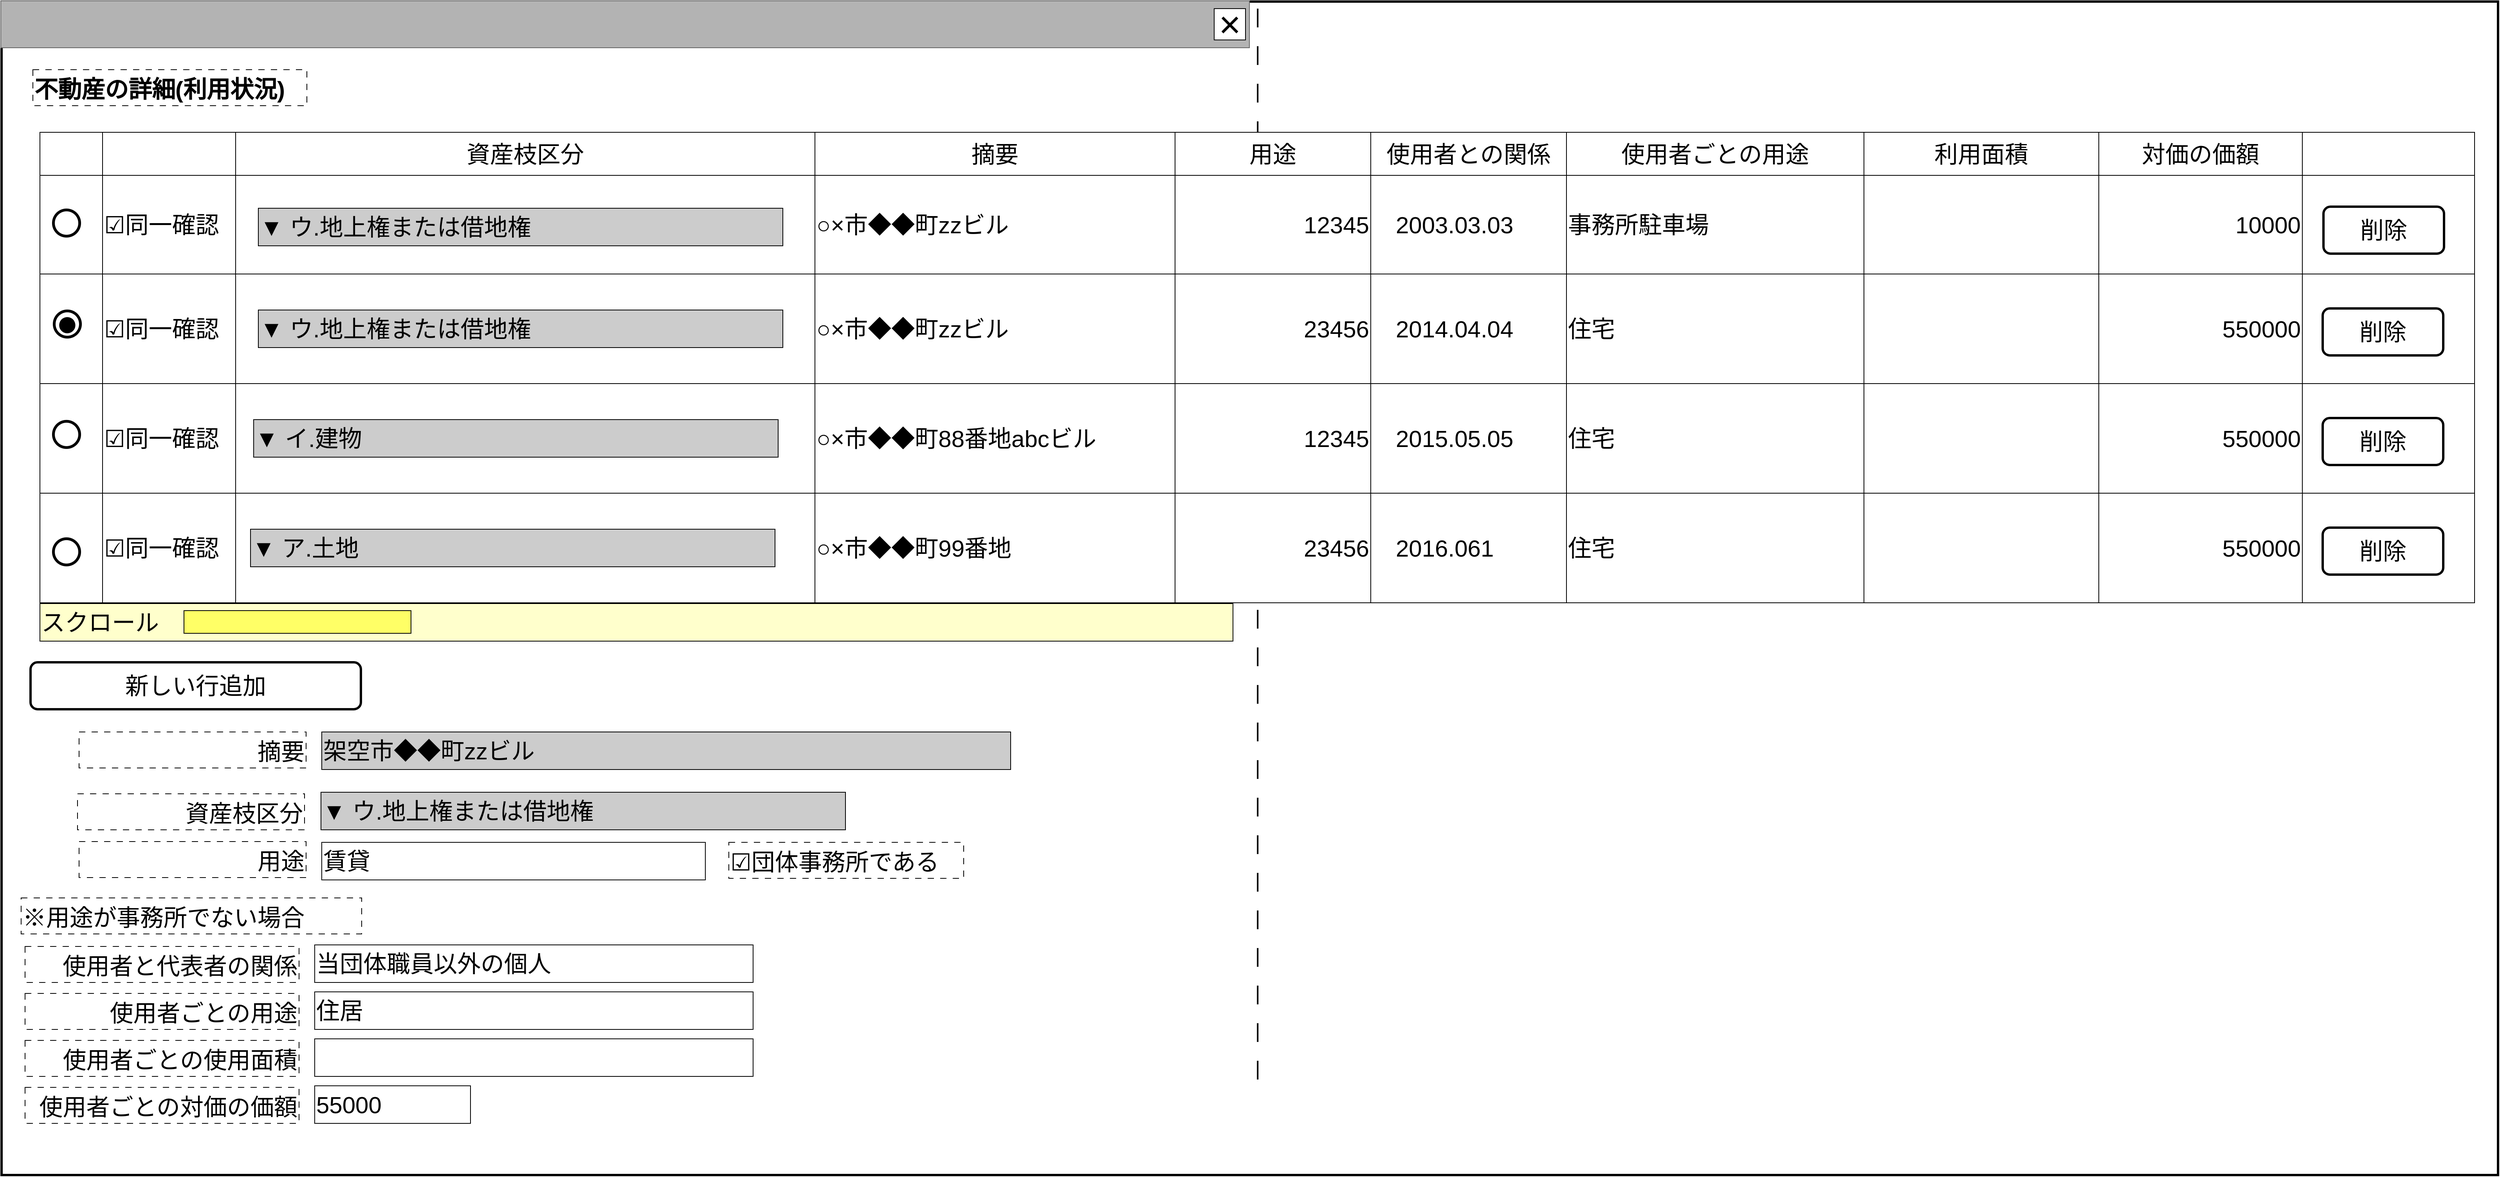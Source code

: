 <mxfile version="23.1.5" type="device">
  <diagram name="ページ1" id="LE8fIzdrHe0wcv1LTvfw">
    <mxGraphModel dx="2887" dy="1727" grid="1" gridSize="10" guides="1" tooltips="1" connect="1" arrows="1" fold="1" page="1" pageScale="1" pageWidth="1600" pageHeight="1200" math="0" shadow="0">
      <root>
        <mxCell id="0" />
        <mxCell id="cFaB45KztUIKXS-_cTrr-4" value="背景" style="locked=1;" parent="0" visible="0" />
        <mxCell id="cFaB45KztUIKXS-_cTrr-5" value="" style="rounded=0;whiteSpace=wrap;html=1;strokeWidth=3;" parent="cFaB45KztUIKXS-_cTrr-4" vertex="1">
          <mxGeometry x="1" y="1" width="1595" height="1180" as="geometry" />
        </mxCell>
        <mxCell id="cFaB45KztUIKXS-_cTrr-6" value="" style="rounded=0;whiteSpace=wrap;html=1;fillColor=#B3B3B3;fontColor=#333333;strokeColor=#666666;" parent="cFaB45KztUIKXS-_cTrr-4" vertex="1">
          <mxGeometry width="1595" height="60" as="geometry" />
        </mxCell>
        <mxCell id="cFaB45KztUIKXS-_cTrr-7" value="&lt;font style=&quot;font-size: 48px;&quot;&gt;×&lt;/font&gt;" style="rounded=0;whiteSpace=wrap;html=1;" parent="cFaB45KztUIKXS-_cTrr-4" vertex="1">
          <mxGeometry x="1550" y="10" width="40" height="40" as="geometry" />
        </mxCell>
        <mxCell id="cFaB45KztUIKXS-_cTrr-8" value="" style="rounded=0;whiteSpace=wrap;html=1;" parent="cFaB45KztUIKXS-_cTrr-4" vertex="1">
          <mxGeometry x="830" y="670" width="120" height="60" as="geometry" />
        </mxCell>
        <mxCell id="cFaB45KztUIKXS-_cTrr-9" value="ウインドウ" style="locked=1;" parent="0" />
        <mxCell id="cFaB45KztUIKXS-_cTrr-10" value="" style="rounded=0;whiteSpace=wrap;html=1;strokeWidth=3;" parent="cFaB45KztUIKXS-_cTrr-9" vertex="1">
          <mxGeometry x="1" y="1" width="3189" height="1499" as="geometry" />
        </mxCell>
        <mxCell id="cFaB45KztUIKXS-_cTrr-11" value="" style="rounded=0;whiteSpace=wrap;html=1;fillColor=#B3B3B3;fontColor=#333333;strokeColor=#666666;" parent="cFaB45KztUIKXS-_cTrr-9" vertex="1">
          <mxGeometry width="1595" height="60" as="geometry" />
        </mxCell>
        <mxCell id="vKDBNKoQQVE-0nd1KgR7-112" value="" style="line;strokeWidth=2;direction=south;html=1;dashed=1;dashPattern=12 12;" parent="cFaB45KztUIKXS-_cTrr-9" vertex="1">
          <mxGeometry x="1600" y="10" width="11.12" height="1380" as="geometry" />
        </mxCell>
        <mxCell id="cFaB45KztUIKXS-_cTrr-12" value="&lt;font style=&quot;font-size: 48px;&quot;&gt;×&lt;/font&gt;" style="rounded=0;whiteSpace=wrap;html=1;" parent="cFaB45KztUIKXS-_cTrr-9" vertex="1">
          <mxGeometry x="1550" y="10" width="40" height="40" as="geometry" />
        </mxCell>
        <mxCell id="cFaB45KztUIKXS-_cTrr-14" value="名称未設定レイヤ" style="" parent="0" />
        <mxCell id="MNBDOkLmKyp370uUvyu1-0" value="&lt;span style=&quot;font-size: 30px;&quot;&gt;摘要&lt;/span&gt;" style="rounded=0;whiteSpace=wrap;html=1;align=right;dashed=1;dashPattern=8 8;verticalAlign=bottom;" parent="cFaB45KztUIKXS-_cTrr-14" vertex="1">
          <mxGeometry x="100" y="934" width="290" height="46" as="geometry" />
        </mxCell>
        <mxCell id="MNBDOkLmKyp370uUvyu1-1" value="&lt;span style=&quot;font-size: 30px;&quot;&gt;架空市◆◆町zzビル&lt;/span&gt;" style="rounded=0;whiteSpace=wrap;html=1;align=left;fillColor=#CCCCCC;" parent="cFaB45KztUIKXS-_cTrr-14" vertex="1">
          <mxGeometry x="410" y="934" width="880" height="48" as="geometry" />
        </mxCell>
        <mxCell id="MNBDOkLmKyp370uUvyu1-2" value="&lt;span style=&quot;font-size: 30px;&quot;&gt;資産枝区分&lt;/span&gt;" style="rounded=0;whiteSpace=wrap;html=1;align=right;dashed=1;dashPattern=8 8;verticalAlign=bottom;" parent="cFaB45KztUIKXS-_cTrr-14" vertex="1">
          <mxGeometry x="98" y="1013" width="290" height="46" as="geometry" />
        </mxCell>
        <mxCell id="MNBDOkLmKyp370uUvyu1-3" value="&lt;div style=&quot;font-size: 30px;&quot;&gt;&lt;font style=&quot;border-color: var(--border-color);&quot;&gt;▼ ウ.&lt;/font&gt;地上権または借地権&lt;br&gt;&lt;/div&gt;" style="rounded=0;whiteSpace=wrap;html=1;align=left;fillColor=#CCCCCC;" parent="cFaB45KztUIKXS-_cTrr-14" vertex="1">
          <mxGeometry x="409" y="1011" width="670" height="48" as="geometry" />
        </mxCell>
        <mxCell id="MNBDOkLmKyp370uUvyu1-4" value="&lt;span style=&quot;font-size: 30px;&quot;&gt;用途&lt;/span&gt;" style="rounded=0;whiteSpace=wrap;html=1;align=right;dashed=1;dashPattern=8 8;verticalAlign=bottom;" parent="cFaB45KztUIKXS-_cTrr-14" vertex="1">
          <mxGeometry x="100" y="1074" width="290" height="46" as="geometry" />
        </mxCell>
        <mxCell id="MNBDOkLmKyp370uUvyu1-5" value="&lt;span style=&quot;font-size: 30px;&quot;&gt;賃貸&lt;/span&gt;" style="rounded=0;whiteSpace=wrap;html=1;align=left;" parent="cFaB45KztUIKXS-_cTrr-14" vertex="1">
          <mxGeometry x="410" y="1075" width="490" height="48" as="geometry" />
        </mxCell>
        <mxCell id="MNBDOkLmKyp370uUvyu1-6" value="&lt;span style=&quot;font-size: 30px;&quot;&gt;使用者と代表者の関係&lt;/span&gt;" style="rounded=0;whiteSpace=wrap;html=1;align=right;dashed=1;dashPattern=8 8;verticalAlign=bottom;" parent="cFaB45KztUIKXS-_cTrr-14" vertex="1">
          <mxGeometry x="31" y="1208" width="350" height="46" as="geometry" />
        </mxCell>
        <mxCell id="MNBDOkLmKyp370uUvyu1-7" value="&lt;span style=&quot;font-size: 30px;&quot;&gt;当団体職員以外の個人&lt;/span&gt;" style="rounded=0;whiteSpace=wrap;html=1;align=left;" parent="cFaB45KztUIKXS-_cTrr-14" vertex="1">
          <mxGeometry x="401" y="1206" width="560" height="48" as="geometry" />
        </mxCell>
        <mxCell id="MNBDOkLmKyp370uUvyu1-8" value="&lt;span style=&quot;font-size: 30px;&quot;&gt;☑団体事務所である&lt;/span&gt;" style="rounded=0;whiteSpace=wrap;html=1;align=left;dashed=1;dashPattern=8 8;verticalAlign=bottom;" parent="cFaB45KztUIKXS-_cTrr-14" vertex="1">
          <mxGeometry x="930" y="1075" width="300" height="46" as="geometry" />
        </mxCell>
        <mxCell id="MNBDOkLmKyp370uUvyu1-9" value="&lt;span style=&quot;font-size: 30px;&quot;&gt;※用途が事務所でない場合&lt;/span&gt;" style="rounded=0;whiteSpace=wrap;html=1;align=left;dashed=1;dashPattern=8 8;verticalAlign=bottom;" parent="cFaB45KztUIKXS-_cTrr-14" vertex="1">
          <mxGeometry x="26" y="1146" width="435" height="46" as="geometry" />
        </mxCell>
        <mxCell id="MNBDOkLmKyp370uUvyu1-10" value="&lt;span style=&quot;font-size: 30px;&quot;&gt;使用者ごとの用途&lt;/span&gt;" style="rounded=0;whiteSpace=wrap;html=1;align=right;dashed=1;dashPattern=8 8;verticalAlign=bottom;" parent="cFaB45KztUIKXS-_cTrr-14" vertex="1">
          <mxGeometry x="31" y="1268" width="350" height="46" as="geometry" />
        </mxCell>
        <mxCell id="MNBDOkLmKyp370uUvyu1-11" value="&lt;span style=&quot;font-size: 30px;&quot;&gt;住居&lt;/span&gt;" style="rounded=0;whiteSpace=wrap;html=1;align=left;" parent="cFaB45KztUIKXS-_cTrr-14" vertex="1">
          <mxGeometry x="401" y="1266" width="560" height="48" as="geometry" />
        </mxCell>
        <mxCell id="MNBDOkLmKyp370uUvyu1-12" value="&lt;span style=&quot;font-size: 30px;&quot;&gt;使用者ごとの使用面積&lt;/span&gt;" style="rounded=0;whiteSpace=wrap;html=1;align=right;dashed=1;dashPattern=8 8;verticalAlign=bottom;" parent="cFaB45KztUIKXS-_cTrr-14" vertex="1">
          <mxGeometry x="31" y="1328" width="350" height="46" as="geometry" />
        </mxCell>
        <mxCell id="MNBDOkLmKyp370uUvyu1-13" value="" style="rounded=0;whiteSpace=wrap;html=1;align=left;" parent="cFaB45KztUIKXS-_cTrr-14" vertex="1">
          <mxGeometry x="401" y="1326" width="560" height="48" as="geometry" />
        </mxCell>
        <mxCell id="MNBDOkLmKyp370uUvyu1-14" value="&lt;span style=&quot;font-size: 30px;&quot;&gt;使用者ごとの対価の価額&lt;/span&gt;" style="rounded=0;whiteSpace=wrap;html=1;align=right;dashed=1;dashPattern=8 8;verticalAlign=bottom;" parent="cFaB45KztUIKXS-_cTrr-14" vertex="1">
          <mxGeometry x="31" y="1388" width="350" height="46" as="geometry" />
        </mxCell>
        <mxCell id="MNBDOkLmKyp370uUvyu1-15" value="&lt;span style=&quot;font-size: 30px;&quot;&gt;55000&lt;/span&gt;" style="rounded=0;whiteSpace=wrap;html=1;align=left;" parent="cFaB45KztUIKXS-_cTrr-14" vertex="1">
          <mxGeometry x="401" y="1386" width="199" height="48" as="geometry" />
        </mxCell>
        <mxCell id="9sMl6L739WgnOgY0esKW-0" value="" style="childLayout=tableLayout;recursiveResize=0;shadow=0;fillColor=default;align=left;" parent="cFaB45KztUIKXS-_cTrr-14" vertex="1">
          <mxGeometry x="50" y="168" width="3110" height="601" as="geometry" />
        </mxCell>
        <mxCell id="9sMl6L739WgnOgY0esKW-1" value="" style="shape=tableRow;horizontal=0;startSize=0;swimlaneHead=0;swimlaneBody=0;top=0;left=0;bottom=0;right=0;dropTarget=0;collapsible=0;recursiveResize=0;expand=0;fontStyle=0;fillColor=none;strokeColor=inherit;" parent="9sMl6L739WgnOgY0esKW-0" vertex="1">
          <mxGeometry width="3110" height="55" as="geometry" />
        </mxCell>
        <mxCell id="9sMl6L739WgnOgY0esKW-2" value="" style="connectable=0;recursiveResize=0;strokeColor=inherit;fillColor=none;align=center;whiteSpace=wrap;html=1;" parent="9sMl6L739WgnOgY0esKW-1" vertex="1">
          <mxGeometry width="80" height="55" as="geometry">
            <mxRectangle width="80" height="55" as="alternateBounds" />
          </mxGeometry>
        </mxCell>
        <mxCell id="9sMl6L739WgnOgY0esKW-3" style="connectable=0;recursiveResize=0;strokeColor=inherit;fillColor=none;align=center;whiteSpace=wrap;html=1;" parent="9sMl6L739WgnOgY0esKW-1" vertex="1">
          <mxGeometry x="80" width="170" height="55" as="geometry">
            <mxRectangle width="170" height="55" as="alternateBounds" />
          </mxGeometry>
        </mxCell>
        <mxCell id="9sMl6L739WgnOgY0esKW-4" value="&lt;span style=&quot;font-size: 30px;&quot;&gt;資産枝区分&lt;/span&gt;" style="connectable=0;recursiveResize=0;strokeColor=inherit;fillColor=none;align=center;whiteSpace=wrap;html=1;" parent="9sMl6L739WgnOgY0esKW-1" vertex="1">
          <mxGeometry x="250" width="740" height="55" as="geometry">
            <mxRectangle width="740" height="55" as="alternateBounds" />
          </mxGeometry>
        </mxCell>
        <mxCell id="9sMl6L739WgnOgY0esKW-5" value="&lt;span style=&quot;font-size: 30px;&quot;&gt;摘要&lt;/span&gt;" style="connectable=0;recursiveResize=0;strokeColor=inherit;fillColor=none;align=center;whiteSpace=wrap;html=1;" parent="9sMl6L739WgnOgY0esKW-1" vertex="1">
          <mxGeometry x="990" width="460" height="55" as="geometry">
            <mxRectangle width="460" height="55" as="alternateBounds" />
          </mxGeometry>
        </mxCell>
        <mxCell id="9sMl6L739WgnOgY0esKW-6" value="&lt;span style=&quot;font-size: 30px;&quot;&gt;用途&lt;/span&gt;" style="connectable=0;recursiveResize=0;strokeColor=inherit;fillColor=none;align=center;whiteSpace=wrap;html=1;" parent="9sMl6L739WgnOgY0esKW-1" vertex="1">
          <mxGeometry x="1450" width="250" height="55" as="geometry">
            <mxRectangle width="250" height="55" as="alternateBounds" />
          </mxGeometry>
        </mxCell>
        <mxCell id="9sMl6L739WgnOgY0esKW-7" value="&lt;span style=&quot;font-size: 30px;&quot;&gt;使用者との関係&lt;/span&gt;" style="connectable=0;recursiveResize=0;strokeColor=inherit;fillColor=none;align=center;whiteSpace=wrap;html=1;" parent="9sMl6L739WgnOgY0esKW-1" vertex="1">
          <mxGeometry x="1700" width="250" height="55" as="geometry">
            <mxRectangle width="250" height="55" as="alternateBounds" />
          </mxGeometry>
        </mxCell>
        <mxCell id="9sMl6L739WgnOgY0esKW-8" value="&lt;font style=&quot;font-size: 30px;&quot;&gt;使用者ごとの用途&lt;/font&gt;" style="connectable=0;recursiveResize=0;strokeColor=inherit;fillColor=none;align=center;whiteSpace=wrap;html=1;" parent="9sMl6L739WgnOgY0esKW-1" vertex="1">
          <mxGeometry x="1950" width="380" height="55" as="geometry">
            <mxRectangle width="380" height="55" as="alternateBounds" />
          </mxGeometry>
        </mxCell>
        <mxCell id="9sMl6L739WgnOgY0esKW-9" value="&lt;font style=&quot;font-size: 30px;&quot;&gt;利用面積&lt;/font&gt;" style="connectable=0;recursiveResize=0;strokeColor=inherit;fillColor=none;align=center;whiteSpace=wrap;html=1;" parent="9sMl6L739WgnOgY0esKW-1" vertex="1">
          <mxGeometry x="2330" width="300" height="55" as="geometry">
            <mxRectangle width="300" height="55" as="alternateBounds" />
          </mxGeometry>
        </mxCell>
        <mxCell id="9sMl6L739WgnOgY0esKW-10" value="&lt;font style=&quot;font-size: 30px;&quot;&gt;対価の価額&lt;/font&gt;" style="connectable=0;recursiveResize=0;strokeColor=inherit;fillColor=none;align=center;whiteSpace=wrap;html=1;" parent="9sMl6L739WgnOgY0esKW-1" vertex="1">
          <mxGeometry x="2630" width="260" height="55" as="geometry">
            <mxRectangle width="260" height="55" as="alternateBounds" />
          </mxGeometry>
        </mxCell>
        <mxCell id="9sMl6L739WgnOgY0esKW-60" style="connectable=0;recursiveResize=0;strokeColor=inherit;fillColor=none;align=center;whiteSpace=wrap;html=1;" parent="9sMl6L739WgnOgY0esKW-1" vertex="1">
          <mxGeometry x="2890" width="220" height="55" as="geometry">
            <mxRectangle width="220" height="55" as="alternateBounds" />
          </mxGeometry>
        </mxCell>
        <mxCell id="9sMl6L739WgnOgY0esKW-11" style="shape=tableRow;horizontal=0;startSize=0;swimlaneHead=0;swimlaneBody=0;top=0;left=0;bottom=0;right=0;dropTarget=0;collapsible=0;recursiveResize=0;expand=0;fontStyle=0;fillColor=none;strokeColor=inherit;" parent="9sMl6L739WgnOgY0esKW-0" vertex="1">
          <mxGeometry y="55" width="3110" height="126" as="geometry" />
        </mxCell>
        <mxCell id="9sMl6L739WgnOgY0esKW-12" value="" style="connectable=0;recursiveResize=0;strokeColor=inherit;fillColor=none;align=left;whiteSpace=wrap;html=1;" parent="9sMl6L739WgnOgY0esKW-11" vertex="1">
          <mxGeometry width="80" height="126" as="geometry">
            <mxRectangle width="80" height="126" as="alternateBounds" />
          </mxGeometry>
        </mxCell>
        <mxCell id="9sMl6L739WgnOgY0esKW-13" value="&lt;font style=&quot;font-size: 30px;&quot;&gt;☑同一確認&lt;/font&gt;" style="connectable=0;recursiveResize=0;strokeColor=inherit;fillColor=none;align=left;whiteSpace=wrap;html=1;" parent="9sMl6L739WgnOgY0esKW-11" vertex="1">
          <mxGeometry x="80" width="170" height="126" as="geometry">
            <mxRectangle width="170" height="126" as="alternateBounds" />
          </mxGeometry>
        </mxCell>
        <mxCell id="9sMl6L739WgnOgY0esKW-14" value="" style="connectable=0;recursiveResize=0;strokeColor=inherit;fillColor=none;align=right;whiteSpace=wrap;html=1;" parent="9sMl6L739WgnOgY0esKW-11" vertex="1">
          <mxGeometry x="250" width="740" height="126" as="geometry">
            <mxRectangle width="740" height="126" as="alternateBounds" />
          </mxGeometry>
        </mxCell>
        <mxCell id="9sMl6L739WgnOgY0esKW-15" value="&lt;span style=&quot;font-size: 30px;&quot;&gt;○×市◆◆町zzビル&lt;/span&gt;" style="connectable=0;recursiveResize=0;strokeColor=inherit;fillColor=none;align=left;whiteSpace=wrap;html=1;" parent="9sMl6L739WgnOgY0esKW-11" vertex="1">
          <mxGeometry x="990" width="460" height="126" as="geometry">
            <mxRectangle width="460" height="126" as="alternateBounds" />
          </mxGeometry>
        </mxCell>
        <mxCell id="9sMl6L739WgnOgY0esKW-16" value="&lt;font style=&quot;font-size: 30px;&quot;&gt;12345　&lt;/font&gt;" style="connectable=0;recursiveResize=0;strokeColor=inherit;fillColor=none;align=right;whiteSpace=wrap;html=1;" parent="9sMl6L739WgnOgY0esKW-11" vertex="1">
          <mxGeometry x="1450" width="250" height="126" as="geometry">
            <mxRectangle width="250" height="126" as="alternateBounds" />
          </mxGeometry>
        </mxCell>
        <mxCell id="9sMl6L739WgnOgY0esKW-17" value="&lt;font style=&quot;font-size: 30px;&quot;&gt;　2003.03.03&lt;/font&gt;" style="connectable=0;recursiveResize=0;strokeColor=inherit;fillColor=none;align=left;whiteSpace=wrap;html=1;" parent="9sMl6L739WgnOgY0esKW-11" vertex="1">
          <mxGeometry x="1700" width="250" height="126" as="geometry">
            <mxRectangle width="250" height="126" as="alternateBounds" />
          </mxGeometry>
        </mxCell>
        <mxCell id="9sMl6L739WgnOgY0esKW-18" value="&lt;font style=&quot;font-size: 30px;&quot;&gt;事務所駐車場&lt;/font&gt;" style="connectable=0;recursiveResize=0;strokeColor=inherit;fillColor=none;align=left;whiteSpace=wrap;html=1;" parent="9sMl6L739WgnOgY0esKW-11" vertex="1">
          <mxGeometry x="1950" width="380" height="126" as="geometry">
            <mxRectangle width="380" height="126" as="alternateBounds" />
          </mxGeometry>
        </mxCell>
        <mxCell id="9sMl6L739WgnOgY0esKW-19" style="connectable=0;recursiveResize=0;strokeColor=inherit;fillColor=none;align=center;whiteSpace=wrap;html=1;" parent="9sMl6L739WgnOgY0esKW-11" vertex="1">
          <mxGeometry x="2330" width="300" height="126" as="geometry">
            <mxRectangle width="300" height="126" as="alternateBounds" />
          </mxGeometry>
        </mxCell>
        <mxCell id="9sMl6L739WgnOgY0esKW-20" value="&lt;font style=&quot;font-size: 30px;&quot;&gt;10000&lt;/font&gt;" style="connectable=0;recursiveResize=0;strokeColor=inherit;fillColor=none;align=right;whiteSpace=wrap;html=1;" parent="9sMl6L739WgnOgY0esKW-11" vertex="1">
          <mxGeometry x="2630" width="260" height="126" as="geometry">
            <mxRectangle width="260" height="126" as="alternateBounds" />
          </mxGeometry>
        </mxCell>
        <mxCell id="9sMl6L739WgnOgY0esKW-61" style="connectable=0;recursiveResize=0;strokeColor=inherit;fillColor=none;align=center;whiteSpace=wrap;html=1;" parent="9sMl6L739WgnOgY0esKW-11" vertex="1">
          <mxGeometry x="2890" width="220" height="126" as="geometry">
            <mxRectangle width="220" height="126" as="alternateBounds" />
          </mxGeometry>
        </mxCell>
        <mxCell id="9sMl6L739WgnOgY0esKW-21" style="shape=tableRow;horizontal=0;startSize=0;swimlaneHead=0;swimlaneBody=0;top=0;left=0;bottom=0;right=0;dropTarget=0;collapsible=0;recursiveResize=0;expand=0;fontStyle=0;fillColor=none;strokeColor=inherit;" parent="9sMl6L739WgnOgY0esKW-0" vertex="1">
          <mxGeometry y="181" width="3110" height="140" as="geometry" />
        </mxCell>
        <mxCell id="9sMl6L739WgnOgY0esKW-22" value="" style="connectable=0;recursiveResize=0;strokeColor=inherit;fillColor=none;align=left;whiteSpace=wrap;html=1;" parent="9sMl6L739WgnOgY0esKW-21" vertex="1">
          <mxGeometry width="80" height="140" as="geometry">
            <mxRectangle width="80" height="140" as="alternateBounds" />
          </mxGeometry>
        </mxCell>
        <mxCell id="9sMl6L739WgnOgY0esKW-23" value="&lt;font style=&quot;font-size: 30px;&quot;&gt;☑同一確認&lt;/font&gt;" style="connectable=0;recursiveResize=0;strokeColor=inherit;fillColor=none;align=left;whiteSpace=wrap;html=1;" parent="9sMl6L739WgnOgY0esKW-21" vertex="1">
          <mxGeometry x="80" width="170" height="140" as="geometry">
            <mxRectangle width="170" height="140" as="alternateBounds" />
          </mxGeometry>
        </mxCell>
        <mxCell id="9sMl6L739WgnOgY0esKW-24" value="" style="connectable=0;recursiveResize=0;strokeColor=inherit;fillColor=none;align=right;whiteSpace=wrap;html=1;" parent="9sMl6L739WgnOgY0esKW-21" vertex="1">
          <mxGeometry x="250" width="740" height="140" as="geometry">
            <mxRectangle width="740" height="140" as="alternateBounds" />
          </mxGeometry>
        </mxCell>
        <mxCell id="9sMl6L739WgnOgY0esKW-25" value="&lt;font style=&quot;font-size: 30px;&quot;&gt;○×市◆◆町zzビル&lt;/font&gt;" style="connectable=0;recursiveResize=0;strokeColor=inherit;fillColor=none;align=left;whiteSpace=wrap;html=1;" parent="9sMl6L739WgnOgY0esKW-21" vertex="1">
          <mxGeometry x="990" width="460" height="140" as="geometry">
            <mxRectangle width="460" height="140" as="alternateBounds" />
          </mxGeometry>
        </mxCell>
        <mxCell id="9sMl6L739WgnOgY0esKW-26" value="&lt;font style=&quot;font-size: 30px;&quot;&gt;23456　&lt;/font&gt;" style="connectable=0;recursiveResize=0;strokeColor=inherit;fillColor=none;align=right;whiteSpace=wrap;html=1;" parent="9sMl6L739WgnOgY0esKW-21" vertex="1">
          <mxGeometry x="1450" width="250" height="140" as="geometry">
            <mxRectangle width="250" height="140" as="alternateBounds" />
          </mxGeometry>
        </mxCell>
        <mxCell id="9sMl6L739WgnOgY0esKW-27" value="&lt;font style=&quot;font-size: 30px;&quot;&gt;　2014.04.04&lt;/font&gt;" style="connectable=0;recursiveResize=0;strokeColor=inherit;fillColor=none;align=left;whiteSpace=wrap;html=1;" parent="9sMl6L739WgnOgY0esKW-21" vertex="1">
          <mxGeometry x="1700" width="250" height="140" as="geometry">
            <mxRectangle width="250" height="140" as="alternateBounds" />
          </mxGeometry>
        </mxCell>
        <mxCell id="9sMl6L739WgnOgY0esKW-28" value="&lt;font style=&quot;font-size: 30px;&quot;&gt;住宅&lt;/font&gt;" style="connectable=0;recursiveResize=0;strokeColor=inherit;fillColor=none;align=left;whiteSpace=wrap;html=1;" parent="9sMl6L739WgnOgY0esKW-21" vertex="1">
          <mxGeometry x="1950" width="380" height="140" as="geometry">
            <mxRectangle width="380" height="140" as="alternateBounds" />
          </mxGeometry>
        </mxCell>
        <mxCell id="9sMl6L739WgnOgY0esKW-29" style="connectable=0;recursiveResize=0;strokeColor=inherit;fillColor=none;align=center;whiteSpace=wrap;html=1;" parent="9sMl6L739WgnOgY0esKW-21" vertex="1">
          <mxGeometry x="2330" width="300" height="140" as="geometry">
            <mxRectangle width="300" height="140" as="alternateBounds" />
          </mxGeometry>
        </mxCell>
        <mxCell id="9sMl6L739WgnOgY0esKW-30" value="&lt;font style=&quot;font-size: 30px;&quot;&gt;550000&lt;br&gt;&lt;/font&gt;" style="connectable=0;recursiveResize=0;strokeColor=inherit;fillColor=none;align=right;whiteSpace=wrap;html=1;" parent="9sMl6L739WgnOgY0esKW-21" vertex="1">
          <mxGeometry x="2630" width="260" height="140" as="geometry">
            <mxRectangle width="260" height="140" as="alternateBounds" />
          </mxGeometry>
        </mxCell>
        <mxCell id="9sMl6L739WgnOgY0esKW-62" style="connectable=0;recursiveResize=0;strokeColor=inherit;fillColor=none;align=center;whiteSpace=wrap;html=1;" parent="9sMl6L739WgnOgY0esKW-21" vertex="1">
          <mxGeometry x="2890" width="220" height="140" as="geometry">
            <mxRectangle width="220" height="140" as="alternateBounds" />
          </mxGeometry>
        </mxCell>
        <mxCell id="9sMl6L739WgnOgY0esKW-31" style="shape=tableRow;horizontal=0;startSize=0;swimlaneHead=0;swimlaneBody=0;top=0;left=0;bottom=0;right=0;dropTarget=0;collapsible=0;recursiveResize=0;expand=0;fontStyle=0;fillColor=none;strokeColor=inherit;" parent="9sMl6L739WgnOgY0esKW-0" vertex="1">
          <mxGeometry y="321" width="3110" height="140" as="geometry" />
        </mxCell>
        <mxCell id="9sMl6L739WgnOgY0esKW-32" style="connectable=0;recursiveResize=0;strokeColor=inherit;fillColor=none;align=left;whiteSpace=wrap;html=1;" parent="9sMl6L739WgnOgY0esKW-31" vertex="1">
          <mxGeometry width="80" height="140" as="geometry">
            <mxRectangle width="80" height="140" as="alternateBounds" />
          </mxGeometry>
        </mxCell>
        <mxCell id="9sMl6L739WgnOgY0esKW-33" value="&lt;font style=&quot;font-size: 30px;&quot;&gt;☑同一確認&lt;/font&gt;" style="connectable=0;recursiveResize=0;strokeColor=inherit;fillColor=none;align=left;whiteSpace=wrap;html=1;" parent="9sMl6L739WgnOgY0esKW-31" vertex="1">
          <mxGeometry x="80" width="170" height="140" as="geometry">
            <mxRectangle width="170" height="140" as="alternateBounds" />
          </mxGeometry>
        </mxCell>
        <mxCell id="9sMl6L739WgnOgY0esKW-34" style="connectable=0;recursiveResize=0;strokeColor=inherit;fillColor=none;align=right;whiteSpace=wrap;html=1;" parent="9sMl6L739WgnOgY0esKW-31" vertex="1">
          <mxGeometry x="250" width="740" height="140" as="geometry">
            <mxRectangle width="740" height="140" as="alternateBounds" />
          </mxGeometry>
        </mxCell>
        <mxCell id="9sMl6L739WgnOgY0esKW-35" value="&lt;font style=&quot;font-size: 30px;&quot;&gt;○×市◆◆町88番地abcビル&lt;/font&gt;" style="connectable=0;recursiveResize=0;strokeColor=inherit;fillColor=none;align=left;whiteSpace=wrap;html=1;" parent="9sMl6L739WgnOgY0esKW-31" vertex="1">
          <mxGeometry x="990" width="460" height="140" as="geometry">
            <mxRectangle width="460" height="140" as="alternateBounds" />
          </mxGeometry>
        </mxCell>
        <mxCell id="9sMl6L739WgnOgY0esKW-36" value="&lt;font style=&quot;font-size: 30px;&quot;&gt;12345　&lt;/font&gt;" style="connectable=0;recursiveResize=0;strokeColor=inherit;fillColor=none;align=right;whiteSpace=wrap;html=1;" parent="9sMl6L739WgnOgY0esKW-31" vertex="1">
          <mxGeometry x="1450" width="250" height="140" as="geometry">
            <mxRectangle width="250" height="140" as="alternateBounds" />
          </mxGeometry>
        </mxCell>
        <mxCell id="9sMl6L739WgnOgY0esKW-37" value="&lt;font style=&quot;font-size: 30px;&quot;&gt;　2015.05.05&lt;/font&gt;" style="connectable=0;recursiveResize=0;strokeColor=inherit;fillColor=none;align=left;whiteSpace=wrap;html=1;" parent="9sMl6L739WgnOgY0esKW-31" vertex="1">
          <mxGeometry x="1700" width="250" height="140" as="geometry">
            <mxRectangle width="250" height="140" as="alternateBounds" />
          </mxGeometry>
        </mxCell>
        <mxCell id="9sMl6L739WgnOgY0esKW-38" value="&lt;font style=&quot;font-size: 30px;&quot;&gt;住宅&lt;/font&gt;" style="connectable=0;recursiveResize=0;strokeColor=inherit;fillColor=none;align=left;whiteSpace=wrap;html=1;" parent="9sMl6L739WgnOgY0esKW-31" vertex="1">
          <mxGeometry x="1950" width="380" height="140" as="geometry">
            <mxRectangle width="380" height="140" as="alternateBounds" />
          </mxGeometry>
        </mxCell>
        <mxCell id="9sMl6L739WgnOgY0esKW-39" style="connectable=0;recursiveResize=0;strokeColor=inherit;fillColor=none;align=center;whiteSpace=wrap;html=1;" parent="9sMl6L739WgnOgY0esKW-31" vertex="1">
          <mxGeometry x="2330" width="300" height="140" as="geometry">
            <mxRectangle width="300" height="140" as="alternateBounds" />
          </mxGeometry>
        </mxCell>
        <mxCell id="9sMl6L739WgnOgY0esKW-40" value="&lt;font style=&quot;font-size: 30px;&quot;&gt;550000&lt;br&gt;&lt;/font&gt;" style="connectable=0;recursiveResize=0;strokeColor=inherit;fillColor=none;align=right;whiteSpace=wrap;html=1;" parent="9sMl6L739WgnOgY0esKW-31" vertex="1">
          <mxGeometry x="2630" width="260" height="140" as="geometry">
            <mxRectangle width="260" height="140" as="alternateBounds" />
          </mxGeometry>
        </mxCell>
        <mxCell id="9sMl6L739WgnOgY0esKW-63" style="connectable=0;recursiveResize=0;strokeColor=inherit;fillColor=none;align=center;whiteSpace=wrap;html=1;" parent="9sMl6L739WgnOgY0esKW-31" vertex="1">
          <mxGeometry x="2890" width="220" height="140" as="geometry">
            <mxRectangle width="220" height="140" as="alternateBounds" />
          </mxGeometry>
        </mxCell>
        <mxCell id="9sMl6L739WgnOgY0esKW-41" style="shape=tableRow;horizontal=0;startSize=0;swimlaneHead=0;swimlaneBody=0;top=0;left=0;bottom=0;right=0;dropTarget=0;collapsible=0;recursiveResize=0;expand=0;fontStyle=0;fillColor=none;strokeColor=inherit;" parent="9sMl6L739WgnOgY0esKW-0" vertex="1">
          <mxGeometry y="461" width="3110" height="140" as="geometry" />
        </mxCell>
        <mxCell id="9sMl6L739WgnOgY0esKW-42" style="connectable=0;recursiveResize=0;strokeColor=inherit;fillColor=none;align=left;whiteSpace=wrap;html=1;" parent="9sMl6L739WgnOgY0esKW-41" vertex="1">
          <mxGeometry width="80" height="140" as="geometry">
            <mxRectangle width="80" height="140" as="alternateBounds" />
          </mxGeometry>
        </mxCell>
        <mxCell id="9sMl6L739WgnOgY0esKW-43" value="&lt;font style=&quot;font-size: 30px;&quot;&gt;☑同一確認&lt;/font&gt;" style="connectable=0;recursiveResize=0;strokeColor=inherit;fillColor=none;align=left;whiteSpace=wrap;html=1;" parent="9sMl6L739WgnOgY0esKW-41" vertex="1">
          <mxGeometry x="80" width="170" height="140" as="geometry">
            <mxRectangle width="170" height="140" as="alternateBounds" />
          </mxGeometry>
        </mxCell>
        <mxCell id="9sMl6L739WgnOgY0esKW-44" style="connectable=0;recursiveResize=0;strokeColor=inherit;fillColor=none;align=right;whiteSpace=wrap;html=1;" parent="9sMl6L739WgnOgY0esKW-41" vertex="1">
          <mxGeometry x="250" width="740" height="140" as="geometry">
            <mxRectangle width="740" height="140" as="alternateBounds" />
          </mxGeometry>
        </mxCell>
        <mxCell id="9sMl6L739WgnOgY0esKW-45" value="&lt;font style=&quot;font-size: 30px;&quot;&gt;○×市◆◆町99番地&lt;/font&gt;" style="connectable=0;recursiveResize=0;strokeColor=inherit;fillColor=none;align=left;whiteSpace=wrap;html=1;" parent="9sMl6L739WgnOgY0esKW-41" vertex="1">
          <mxGeometry x="990" width="460" height="140" as="geometry">
            <mxRectangle width="460" height="140" as="alternateBounds" />
          </mxGeometry>
        </mxCell>
        <mxCell id="9sMl6L739WgnOgY0esKW-46" value="&lt;font style=&quot;font-size: 30px;&quot;&gt;23456　&lt;/font&gt;" style="connectable=0;recursiveResize=0;strokeColor=inherit;fillColor=none;align=right;whiteSpace=wrap;html=1;" parent="9sMl6L739WgnOgY0esKW-41" vertex="1">
          <mxGeometry x="1450" width="250" height="140" as="geometry">
            <mxRectangle width="250" height="140" as="alternateBounds" />
          </mxGeometry>
        </mxCell>
        <mxCell id="9sMl6L739WgnOgY0esKW-47" value="&lt;font style=&quot;font-size: 30px;&quot;&gt;　2016.061&lt;/font&gt;" style="connectable=0;recursiveResize=0;strokeColor=inherit;fillColor=none;align=left;whiteSpace=wrap;html=1;" parent="9sMl6L739WgnOgY0esKW-41" vertex="1">
          <mxGeometry x="1700" width="250" height="140" as="geometry">
            <mxRectangle width="250" height="140" as="alternateBounds" />
          </mxGeometry>
        </mxCell>
        <mxCell id="9sMl6L739WgnOgY0esKW-48" value="&lt;font style=&quot;font-size: 30px;&quot;&gt;住宅&lt;/font&gt;" style="connectable=0;recursiveResize=0;strokeColor=inherit;fillColor=none;align=left;whiteSpace=wrap;html=1;" parent="9sMl6L739WgnOgY0esKW-41" vertex="1">
          <mxGeometry x="1950" width="380" height="140" as="geometry">
            <mxRectangle width="380" height="140" as="alternateBounds" />
          </mxGeometry>
        </mxCell>
        <mxCell id="9sMl6L739WgnOgY0esKW-49" style="connectable=0;recursiveResize=0;strokeColor=inherit;fillColor=none;align=center;whiteSpace=wrap;html=1;" parent="9sMl6L739WgnOgY0esKW-41" vertex="1">
          <mxGeometry x="2330" width="300" height="140" as="geometry">
            <mxRectangle width="300" height="140" as="alternateBounds" />
          </mxGeometry>
        </mxCell>
        <mxCell id="9sMl6L739WgnOgY0esKW-50" value="&lt;font style=&quot;font-size: 30px;&quot;&gt;550000&lt;br&gt;&lt;/font&gt;" style="connectable=0;recursiveResize=0;strokeColor=inherit;fillColor=none;align=right;whiteSpace=wrap;html=1;" parent="9sMl6L739WgnOgY0esKW-41" vertex="1">
          <mxGeometry x="2630" width="260" height="140" as="geometry">
            <mxRectangle width="260" height="140" as="alternateBounds" />
          </mxGeometry>
        </mxCell>
        <mxCell id="9sMl6L739WgnOgY0esKW-64" style="connectable=0;recursiveResize=0;strokeColor=inherit;fillColor=none;align=center;whiteSpace=wrap;html=1;" parent="9sMl6L739WgnOgY0esKW-41" vertex="1">
          <mxGeometry x="2890" width="220" height="140" as="geometry">
            <mxRectangle width="220" height="140" as="alternateBounds" />
          </mxGeometry>
        </mxCell>
        <mxCell id="9sMl6L739WgnOgY0esKW-51" value="&lt;div style=&quot;font-size: 30px;&quot;&gt;&lt;font style=&quot;border-color: var(--border-color);&quot;&gt;▼ ウ.&lt;/font&gt;地上権または借地権&lt;br&gt;&lt;/div&gt;" style="rounded=0;whiteSpace=wrap;html=1;align=left;fillColor=#CCCCCC;" parent="cFaB45KztUIKXS-_cTrr-14" vertex="1">
          <mxGeometry x="329" y="265" width="670" height="48" as="geometry" />
        </mxCell>
        <mxCell id="9sMl6L739WgnOgY0esKW-52" value="&lt;font style=&quot;font-size: 84px;&quot;&gt;○&lt;/font&gt;" style="text;html=1;strokeColor=none;fillColor=none;align=center;verticalAlign=middle;whiteSpace=wrap;rounded=0;fontSize=60;" parent="cFaB45KztUIKXS-_cTrr-14" vertex="1">
          <mxGeometry x="54" y="265" width="60" height="30" as="geometry" />
        </mxCell>
        <mxCell id="9sMl6L739WgnOgY0esKW-53" value="&lt;font style=&quot;font-size: 84px;&quot;&gt;○&lt;/font&gt;" style="text;html=1;strokeColor=none;fillColor=none;align=center;verticalAlign=middle;whiteSpace=wrap;rounded=0;fontSize=60;" parent="cFaB45KztUIKXS-_cTrr-14" vertex="1">
          <mxGeometry x="55" y="394" width="60" height="30" as="geometry" />
        </mxCell>
        <mxCell id="9sMl6L739WgnOgY0esKW-54" value="&lt;font style=&quot;font-size: 48px;&quot;&gt;●&lt;/font&gt;" style="text;html=1;strokeColor=none;fillColor=none;align=center;verticalAlign=middle;whiteSpace=wrap;rounded=0;fontSize=48;" parent="cFaB45KztUIKXS-_cTrr-14" vertex="1">
          <mxGeometry x="55" y="396" width="60" height="30" as="geometry" />
        </mxCell>
        <mxCell id="9sMl6L739WgnOgY0esKW-55" value="&lt;font style=&quot;font-size: 84px;&quot;&gt;○&lt;/font&gt;" style="text;html=1;strokeColor=none;fillColor=none;align=center;verticalAlign=middle;whiteSpace=wrap;rounded=0;fontSize=60;" parent="cFaB45KztUIKXS-_cTrr-14" vertex="1">
          <mxGeometry x="54" y="535" width="60" height="30" as="geometry" />
        </mxCell>
        <mxCell id="9sMl6L739WgnOgY0esKW-56" value="&lt;font style=&quot;font-size: 84px;&quot;&gt;○&lt;/font&gt;" style="text;html=1;strokeColor=none;fillColor=none;align=center;verticalAlign=middle;whiteSpace=wrap;rounded=0;fontSize=60;" parent="cFaB45KztUIKXS-_cTrr-14" vertex="1">
          <mxGeometry x="54" y="685" width="60" height="30" as="geometry" />
        </mxCell>
        <mxCell id="9sMl6L739WgnOgY0esKW-57" value="&lt;div style=&quot;font-size: 30px;&quot;&gt;&lt;font style=&quot;border-color: var(--border-color);&quot;&gt;▼ ウ.&lt;/font&gt;地上権または借地権&lt;br&gt;&lt;/div&gt;" style="rounded=0;whiteSpace=wrap;html=1;align=left;fillColor=#CCCCCC;" parent="cFaB45KztUIKXS-_cTrr-14" vertex="1">
          <mxGeometry x="329" y="395" width="670" height="48" as="geometry" />
        </mxCell>
        <mxCell id="9sMl6L739WgnOgY0esKW-58" value="&lt;div style=&quot;font-size: 30px;&quot;&gt;&lt;font style=&quot;border-color: var(--border-color);&quot;&gt;▼ イ.&lt;/font&gt;建物&lt;br&gt;&lt;/div&gt;" style="rounded=0;whiteSpace=wrap;html=1;align=left;fillColor=#CCCCCC;" parent="cFaB45KztUIKXS-_cTrr-14" vertex="1">
          <mxGeometry x="323" y="535" width="670" height="48" as="geometry" />
        </mxCell>
        <mxCell id="9sMl6L739WgnOgY0esKW-59" value="&lt;div style=&quot;font-size: 30px;&quot;&gt;&lt;font style=&quot;border-color: var(--border-color);&quot;&gt;▼ ア.土地&lt;/font&gt;&lt;br&gt;&lt;/div&gt;" style="rounded=0;whiteSpace=wrap;html=1;align=left;fillColor=#CCCCCC;" parent="cFaB45KztUIKXS-_cTrr-14" vertex="1">
          <mxGeometry x="319" y="675" width="670" height="48" as="geometry" />
        </mxCell>
        <mxCell id="9sMl6L739WgnOgY0esKW-69" value="&lt;span style=&quot;font-size: 30px;&quot;&gt;削除&lt;/span&gt;" style="rounded=1;whiteSpace=wrap;html=1;fillColor=#FFFFFF;strokeWidth=3;" parent="cFaB45KztUIKXS-_cTrr-14" vertex="1">
          <mxGeometry x="2967" y="263" width="154" height="60" as="geometry" />
        </mxCell>
        <mxCell id="9sMl6L739WgnOgY0esKW-70" value="&lt;span style=&quot;font-size: 30px;&quot;&gt;削除&lt;/span&gt;" style="rounded=1;whiteSpace=wrap;html=1;fillColor=#FFFFFF;strokeWidth=3;" parent="cFaB45KztUIKXS-_cTrr-14" vertex="1">
          <mxGeometry x="2966" y="393" width="154" height="60" as="geometry" />
        </mxCell>
        <mxCell id="9sMl6L739WgnOgY0esKW-71" value="&lt;span style=&quot;font-size: 30px;&quot;&gt;削除&lt;/span&gt;" style="rounded=1;whiteSpace=wrap;html=1;fillColor=#FFFFFF;strokeWidth=3;" parent="cFaB45KztUIKXS-_cTrr-14" vertex="1">
          <mxGeometry x="2966" y="533" width="154" height="60" as="geometry" />
        </mxCell>
        <mxCell id="9sMl6L739WgnOgY0esKW-72" value="&lt;span style=&quot;font-size: 30px;&quot;&gt;削除&lt;/span&gt;" style="rounded=1;whiteSpace=wrap;html=1;fillColor=#FFFFFF;strokeWidth=3;" parent="cFaB45KztUIKXS-_cTrr-14" vertex="1">
          <mxGeometry x="2966" y="673" width="154" height="60" as="geometry" />
        </mxCell>
        <mxCell id="9sMl6L739WgnOgY0esKW-73" value="&lt;div style=&quot;&quot;&gt;&lt;font style=&quot;font-size: 30px;&quot;&gt;スクロール&lt;/font&gt;&lt;/div&gt;" style="rounded=0;whiteSpace=wrap;html=1;align=left;verticalAlign=top;fillColor=#FFFFCC;" parent="cFaB45KztUIKXS-_cTrr-14" vertex="1">
          <mxGeometry x="50" y="770" width="1524" height="48" as="geometry" />
        </mxCell>
        <mxCell id="9sMl6L739WgnOgY0esKW-74" value="&lt;div style=&quot;&quot;&gt;&lt;br&gt;&lt;/div&gt;" style="rounded=0;whiteSpace=wrap;html=1;align=left;verticalAlign=top;fillColor=#FFFF66;" parent="cFaB45KztUIKXS-_cTrr-14" vertex="1">
          <mxGeometry x="234" y="779" width="290" height="29" as="geometry" />
        </mxCell>
        <mxCell id="OZ0-TKdWnhArAYLG4ImR-0" value="&lt;span style=&quot;font-size: 30px;&quot;&gt;新しい行追加&lt;/span&gt;" style="rounded=1;whiteSpace=wrap;html=1;fillColor=#FFFFFF;strokeWidth=3;" parent="cFaB45KztUIKXS-_cTrr-14" vertex="1">
          <mxGeometry x="38" y="845" width="422" height="60" as="geometry" />
        </mxCell>
        <mxCell id="sXyundV3Yw1A_T8U5bS_-0" value="&lt;span style=&quot;font-size: 30px;&quot;&gt;&lt;b&gt;不動産の詳細(利用状況)&lt;/b&gt;&lt;/span&gt;" style="rounded=0;whiteSpace=wrap;html=1;align=left;dashed=1;dashPattern=8 8;verticalAlign=bottom;" vertex="1" parent="cFaB45KztUIKXS-_cTrr-14">
          <mxGeometry x="41" y="88" width="350" height="46" as="geometry" />
        </mxCell>
      </root>
    </mxGraphModel>
  </diagram>
</mxfile>
